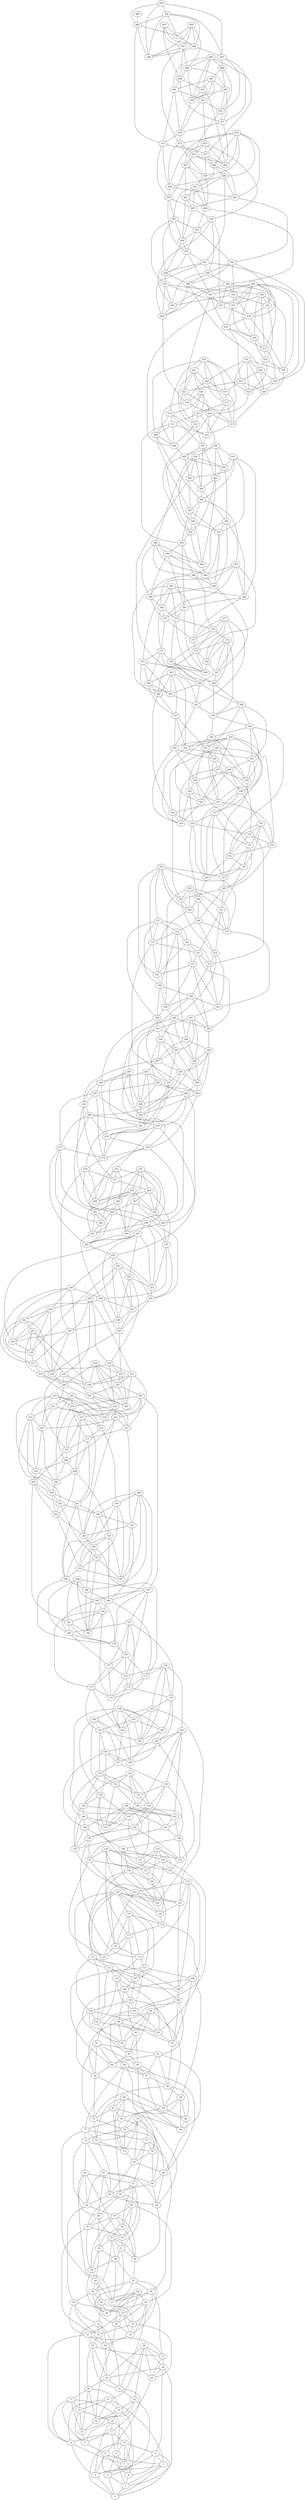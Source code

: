 graph G {
    "0";
    "1";
    "2";
    "3";
    "4";
    "5";
    "6";
    "7";
    "8";
    "9";
    "10";
    "11";
    "12";
    "13";
    "14";
    "15";
    "16";
    "17";
    "18";
    "19";
    "20";
    "21";
    "22";
    "23";
    "24";
    "25";
    "26";
    "27";
    "28";
    "29";
    "30";
    "31";
    "32";
    "33";
    "34";
    "35";
    "36";
    "37";
    "38";
    "39";
    "40";
    "41";
    "42";
    "43";
    "44";
    "45";
    "46";
    "47";
    "48";
    "49";
    "50";
    "51";
    "52";
    "53";
    "54";
    "55";
    "56";
    "57";
    "58";
    "59";
    "60";
    "61";
    "62";
    "63";
    "64";
    "65";
    "66";
    "67";
    "68";
    "69";
    "70";
    "71";
    "72";
    "73";
    "74";
    "75";
    "76";
    "77";
    "78";
    "79";
    "80";
    "81";
    "82";
    "83";
    "84";
    "85";
    "86";
    "87";
    "88";
    "89";
    "90";
    "91";
    "92";
    "93";
    "94";
    "95";
    "96";
    "97";
    "98";
    "99";
    "100";
    "101";
    "102";
    "103";
    "104";
    "105";
    "106";
    "107";
    "108";
    "109";
    "110";
    "111";
    "112";
    "113";
    "114";
    "115";
    "116";
    "117";
    "118";
    "119";
    "120";
    "121";
    "122";
    "123";
    "124";
    "125";
    "126";
    "127";
    "128";
    "129";
    "130";
    "131";
    "132";
    "133";
    "134";
    "135";
    "136";
    "137";
    "138";
    "139";
    "140";
    "141";
    "142";
    "143";
    "144";
    "145";
    "146";
    "147";
    "148";
    "149";
    "150";
    "151";
    "152";
    "153";
    "154";
    "155";
    "156";
    "157";
    "158";
    "159";
    "160";
    "161";
    "162";
    "163";
    "164";
    "165";
    "166";
    "167";
    "168";
    "169";
    "170";
    "171";
    "172";
    "173";
    "174";
    "175";
    "176";
    "177";
    "178";
    "179";
    "180";
    "181";
    "182";
    "183";
    "184";
    "185";
    "186";
    "187";
    "188";
    "189";
    "190";
    "191";
    "192";
    "193";
    "194";
    "195";
    "196";
    "197";
    "198";
    "199";
    "200";
    "201";
    "202";
    "203";
    "204";
    "205";
    "206";
    "207";
    "208";
    "209";
    "210";
    "211";
    "212";
    "213";
    "214";
    "215";
    "216";
    "217";
    "218";
    "219";
    "220";
    "221";
    "222";
    "223";
    "224";
    "225";
    "226";
    "227";
    "228";
    "229";
    "230";
    "231";
    "232";
    "233";
    "234";
    "235";
    "236";
    "237";
    "238";
    "239";
    "240";
    "241";
    "242";
    "243";
    "244";
    "245";
    "246";
    "247";
    "248";
    "249";
    "250";
    "251";
    "252";
    "253";
    "254";
    "255";
    "256";
    "257";
    "258";
    "259";
    "260";
    "261";
    "262";
    "263";
    "264";
    "265";
    "266";
    "267";
    "268";
    "269";
    "270";
    "271";
    "272";
    "273";
    "274";
    "275";
    "276";
    "277";
    "278";
    "279";
    "280";
    "281";
    "282";
    "283";
    "284";
    "285";
    "286";
    "287";
    "288";
    "289";
    "290";
    "291";
    "292";
    "293";
    "294";
    "295";
    "296";
    "297";
    "298";
    "299";
    "300";
    "301";
    "302";
    "303";
    "304";
    "305";
    "306";
    "307";
    "308";
    "309";
    "310";
    "311";
    "312";
    "313";
    "314";
    "315";
    "316";
    "317";
    "318";
    "319";
    "320";
    "321";
    "322";
    "323";
    "324";
    "325";
    "326";
    "327";
    "328";
    "329";
    "330";
    "331";
    "332";
    "333";
    "334";
    "335";
    "336";
    "337";
    "338";
    "339";
    "340";
    "341";
    "342";
    "343";
    "344";
    "345";
    "346";
    "347";
    "348";
    "349";
    "350";
    "351";
    "352";
    "353";
    "354";
    "355";
    "356";
    "357";
    "358";
    "359";
    "360";
    "361";
    "362";
    "363";
    "364";
    "365";
    "366";
    "367";
    "368";
    "369";
    "370";
    "371";
    "372";
    "373";
    "374";
    "375";
    "376";
    "377";
    "378";
    "379";
    "380";
    "381";
    "382";
    "383";
    "384";
    "385";
    "386";
    "387";
    "388";
    "389";
    "390";
    "391";
    "392";
    "393";
    "394";
    "395";
    "396";
    "397";
    "398";
    "399";
    "400";
    "401";
    "402";
    "403";
    "404";
    "405";
    "406";
    "407";
    "408";
    "409";
    "410";
    "411";
    "412";
    "413";
    "414";
    "415";
    "416";
    "417";
    "418";
    "419";
    "420";
    "421";
    "422";
    "423";
    "424";
    "425";
    "426";
    "427";
    "428";
    "429";
    "430";
    "431";
    "432";
    "433";
    "434";
    "435";
    "436";
    "437";
    "438";
    "439";
    "440";
    "441";
    "442";
    "443";
    "444";
    "445";
    "446";
    "447";
    "448";
    "449";
    "450";
    "451";
    "452";
    "453";
    "454";
    "455";
    "456";
    "457";
    "458";
    "459";
    "460";
    "461";
    "462";
    "463";
    "464";
    "465";
    "466";
    "467";
    "468";
    "469";
    "470";
    "471";
    "472";
    "473";
    "474";
    "475";
    "476";
    "477";
    "478";
    "479";
    "480";
    "481";
    "482";
    "483";
    "484";
    "485";
    "486";
    "487";
    "488";
    "489";
    "490";
    "491";
    "492";
    "493";
    "494";
    "495";
    "496";
    "497";
    "498";
    "499";
    "1" -- "0";
    "2" -- "0";
    "3" -- "0";
    "3" -- "1";
    "3" -- "2";
    "4" -- "2";
    "5" -- "0";
    "5" -- "1";
    "5" -- "3";
    "5" -- "4";
    "6" -- "0";
    "6" -- "2";
    "7" -- "4";
    "7" -- "6";
    "8" -- "2";
    "8" -- "6";
    "8" -- "7";
    "9" -- "1";
    "9" -- "3";
    "9" -- "4";
    "9" -- "6";
    "10" -- "0";
    "10" -- "4";
    "10" -- "5";
    "10" -- "7";
    "10" -- "8";
    "11" -- "9";
    "12" -- "1";
    "12" -- "7";
    "13" -- "8";
    "13" -- "10";
    "13" -- "11";
    "13" -- "12";
    "14" -- "11";
    "15" -- "1";
    "15" -- "4";
    "15" -- "11";
    "15" -- "13";
    "16" -- "11";
    "16" -- "14";
    "16" -- "15";
    "17" -- "8";
    "17" -- "11";
    "17" -- "12";
    "17" -- "14";
    "17" -- "16";
    "18" -- "14";
    "19" -- "7";
    "19" -- "15";
    "19" -- "18";
    "20" -- "14";
    "20" -- "17";
    "20" -- "18";
    "20" -- "19";
    "21" -- "3";
    "21" -- "12";
    "21" -- "16";
    "21" -- "18";
    "21" -- "19";
    "22" -- "6";
    "22" -- "14";
    "22" -- "18";
    "22" -- "19";
    "23" -- "9";
    "23" -- "22";
    "24" -- "13";
    "25" -- "20";
    "25" -- "23";
    "26" -- "2";
    "26" -- "5";
    "26" -- "24";
    "26" -- "25";
    "27" -- "24";
    "27" -- "26";
    "28" -- "20";
    "28" -- "23";
    "28" -- "25";
    "28" -- "27";
    "29" -- "21";
    "29" -- "22";
    "29" -- "24";
    "29" -- "25";
    "29" -- "26";
    "29" -- "27";
    "30" -- "24";
    "30" -- "25";
    "31" -- "12";
    "31" -- "27";
    "31" -- "28";
    "31" -- "30";
    "32" -- "28";
    "32" -- "30";
    "33" -- "16";
    "33" -- "23";
    "33" -- "30";
    "33" -- "32";
    "34" -- "30";
    "35" -- "24";
    "35" -- "32";
    "35" -- "34";
    "36" -- "18";
    "36" -- "34";
    "37" -- "31";
    "37" -- "34";
    "37" -- "35";
    "37" -- "36";
    "38" -- "31";
    "38" -- "32";
    "38" -- "33";
    "38" -- "37";
    "40" -- "23";
    "40" -- "34";
    "40" -- "36";
    "40" -- "39";
    "41" -- "33";
    "41" -- "35";
    "41" -- "39";
    "42" -- "38";
    "42" -- "39";
    "42" -- "41";
    "44" -- "36";
    "44" -- "37";
    "44" -- "39";
    "44" -- "40";
    "44" -- "41";
    "44" -- "43";
    "45" -- "41";
    "45" -- "42";
    "45" -- "43";
    "46" -- "27";
    "46" -- "35";
    "46" -- "39";
    "46" -- "43";
    "47" -- "34";
    "47" -- "42";
    "47" -- "43";
    "47" -- "46";
    "48" -- "39";
    "48" -- "45";
    "49" -- "47";
    "50" -- "43";
    "50" -- "47";
    "50" -- "48";
    "51" -- "36";
    "51" -- "49";
    "51" -- "50";
    "52" -- "45";
    "52" -- "48";
    "52" -- "50";
    "53" -- "42";
    "53" -- "49";
    "53" -- "50";
    "53" -- "51";
    "53" -- "52";
    "54" -- "51";
    "55" -- "32";
    "55" -- "48";
    "55" -- "54";
    "56" -- "49";
    "56" -- "52";
    "56" -- "53";
    "57" -- "48";
    "57" -- "49";
    "57" -- "55";
    "57" -- "56";
    "58" -- "40";
    "58" -- "54";
    "58" -- "56";
    "58" -- "57";
    "59" -- "52";
    "59" -- "54";
    "59" -- "55";
    "60" -- "51";
    "60" -- "55";
    "60" -- "58";
    "60" -- "59";
    "61" -- "54";
    "61" -- "56";
    "61" -- "58";
    "61" -- "60";
    "62" -- "38";
    "62" -- "57";
    "63" -- "43";
    "63" -- "54";
    "63" -- "59";
    "63" -- "61";
    "63" -- "62";
    "64" -- "49";
    "65" -- "62";
    "65" -- "64";
    "66" -- "64";
    "66" -- "65";
    "67" -- "59";
    "67" -- "62";
    "67" -- "64";
    "67" -- "65";
    "67" -- "66";
    "68" -- "64";
    "68" -- "66";
    "69" -- "65";
    "69" -- "68";
    "70" -- "66";
    "70" -- "69";
    "71" -- "46";
    "71" -- "61";
    "71" -- "69";
    "71" -- "70";
    "72" -- "62";
    "72" -- "63";
    "72" -- "67";
    "72" -- "70";
    "73" -- "69";
    "74" -- "70";
    "74" -- "72";
    "74" -- "73";
    "75" -- "65";
    "75" -- "73";
    "76" -- "66";
    "76" -- "69";
    "76" -- "71";
    "76" -- "73";
    "76" -- "74";
    "76" -- "75";
    "77" -- "45";
    "77" -- "71";
    "77" -- "72";
    "77" -- "75";
    "78" -- "74";
    "78" -- "75";
    "79" -- "68";
    "79" -- "73";
    "79" -- "77";
    "81" -- "60";
    "81" -- "78";
    "81" -- "79";
    "81" -- "80";
    "82" -- "68";
    "82" -- "80";
    "83" -- "73";
    "83" -- "75";
    "83" -- "79";
    "83" -- "80";
    "83" -- "81";
    "83" -- "82";
    "84" -- "79";
    "84" -- "82";
    "85" -- "74";
    "85" -- "80";
    "85" -- "82";
    "85" -- "84";
    "86" -- "78";
    "86" -- "82";
    "86" -- "85";
    "87" -- "80";
    "87" -- "86";
    "88" -- "68";
    "88" -- "70";
    "88" -- "77";
    "88" -- "81";
    "88" -- "87";
    "89" -- "78";
    "89" -- "84";
    "90" -- "87";
    "90" -- "89";
    "91" -- "80";
    "91" -- "86";
    "91" -- "87";
    "91" -- "90";
    "92" -- "64";
    "92" -- "84";
    "92" -- "87";
    "93" -- "78";
    "93" -- "89";
    "93" -- "90";
    "93" -- "91";
    "93" -- "92";
    "94" -- "90";
    "94" -- "92";
    "95" -- "94";
    "96" -- "92";
    "96" -- "94";
    "96" -- "95";
    "97" -- "86";
    "98" -- "89";
    "98" -- "95";
    "98" -- "96";
    "98" -- "97";
    "99" -- "84";
    "99" -- "94";
    "99" -- "95";
    "99" -- "96";
    "99" -- "98";
    "100" -- "88";
    "100" -- "91";
    "100" -- "97";
    "100" -- "99";
    "101" -- "97";
    "102" -- "94";
    "102" -- "101";
    "103" -- "93";
    "103" -- "101";
    "104" -- "89";
    "104" -- "95";
    "104" -- "101";
    "104" -- "102";
    "105" -- "96";
    "105" -- "97";
    "105" -- "103";
    "105" -- "104";
    "106" -- "95";
    "106" -- "98";
    "106" -- "105";
    "107" -- "105";
    "107" -- "106";
    "108" -- "100";
    "109" -- "85";
    "109" -- "97";
    "109" -- "106";
    "109" -- "108";
    "110" -- "101";
    "110" -- "102";
    "110" -- "103";
    "110" -- "106";
    "111" -- "90";
    "111" -- "103";
    "111" -- "107";
    "111" -- "109";
    "112" -- "102";
    "112" -- "107";
    "112" -- "108";
    "112" -- "110";
    "113" -- "100";
    "113" -- "102";
    "113" -- "104";
    "113" -- "108";
    "113" -- "112";
    "114" -- "110";
    "114" -- "111";
    "116" -- "114";
    "116" -- "115";
    "117" -- "107";
    "117" -- "115";
    "117" -- "116";
    "118" -- "101";
    "118" -- "117";
    "119" -- "111";
    "119" -- "114";
    "119" -- "116";
    "119" -- "117";
    "119" -- "118";
    "120" -- "118";
    "121" -- "108";
    "121" -- "120";
    "122" -- "115";
    "122" -- "120";
    "122" -- "121";
    "123" -- "108";
    "123" -- "109";
    "123" -- "114";
    "123" -- "121";
    "123" -- "122";
    "124" -- "120";
    "125" -- "107";
    "125" -- "112";
    "125" -- "113";
    "125" -- "115";
    "125" -- "118";
    "125" -- "119";
    "125" -- "121";
    "125" -- "124";
    "126" -- "118";
    "126" -- "124";
    "127" -- "120";
    "127" -- "126";
    "128" -- "115";
    "128" -- "117";
    "128" -- "124";
    "128" -- "126";
    "129" -- "123";
    "130" -- "103";
    "130" -- "116";
    "130" -- "127";
    "130" -- "129";
    "131" -- "127";
    "131" -- "129";
    "132" -- "129";
    "133" -- "126";
    "133" -- "128";
    "133" -- "129";
    "133" -- "130";
    "133" -- "131";
    "133" -- "132";
    "134" -- "115";
    "134" -- "120";
    "134" -- "127";
    "135" -- "116";
    "135" -- "122";
    "135" -- "126";
    "135" -- "131";
    "135" -- "132";
    "135" -- "134";
    "136" -- "124";
    "136" -- "128";
    "136" -- "129";
    "136" -- "130";
    "137" -- "122";
    "138" -- "124";
    "138" -- "132";
    "138" -- "136";
    "139" -- "114";
    "139" -- "134";
    "139" -- "137";
    "140" -- "137";
    "140" -- "138";
    "141" -- "138";
    "141" -- "140";
    "142" -- "136";
    "142" -- "137";
    "142" -- "139";
    "144" -- "131";
    "144" -- "134";
    "144" -- "140";
    "144" -- "141";
    "144" -- "142";
    "144" -- "143";
    "145" -- "132";
    "145" -- "139";
    "146" -- "137";
    "146" -- "142";
    "146" -- "143";
    "146" -- "145";
    "147" -- "131";
    "147" -- "139";
    "147" -- "143";
    "147" -- "145";
    "148" -- "137";
    "148" -- "141";
    "148" -- "146";
    "149" -- "138";
    "149" -- "143";
    "150" -- "141";
    "150" -- "145";
    "150" -- "147";
    "151" -- "149";
    "151" -- "150";
    "152" -- "143";
    "152" -- "149";
    "152" -- "151";
    "153" -- "148";
    "153" -- "149";
    "153" -- "150";
    "153" -- "151";
    "153" -- "152";
    "154" -- "140";
    "154" -- "145";
    "154" -- "150";
    "154" -- "151";
    "155" -- "146";
    "155" -- "148";
    "155" -- "151";
    "155" -- "152";
    "156" -- "127";
    "156" -- "143";
    "156" -- "147";
    "156" -- "148";
    "157" -- "154";
    "157" -- "155";
    "158" -- "153";
    "159" -- "142";
    "159" -- "156";
    "159" -- "157";
    "159" -- "158";
    "160" -- "132";
    "160" -- "158";
    "160" -- "159";
    "161" -- "141";
    "161" -- "149";
    "161" -- "154";
    "161" -- "157";
    "161" -- "160";
    "163" -- "155";
    "163" -- "159";
    "163" -- "162";
    "164" -- "152";
    "164" -- "156";
    "164" -- "157";
    "164" -- "158";
    "164" -- "163";
    "165" -- "158";
    "165" -- "160";
    "165" -- "162";
    "166" -- "157";
    "167" -- "162";
    "167" -- "163";
    "167" -- "165";
    "167" -- "166";
    "168" -- "140";
    "168" -- "158";
    "168" -- "162";
    "168" -- "164";
    "168" -- "165";
    "168" -- "166";
    "168" -- "167";
    "169" -- "121";
    "169" -- "162";
    "169" -- "166";
    "169" -- "167";
    "170" -- "160";
    "170" -- "165";
    "170" -- "169";
    "172" -- "166";
    "172" -- "170";
    "172" -- "171";
    "173" -- "163";
    "173" -- "166";
    "173" -- "171";
    "174" -- "171";
    "174" -- "172";
    "175" -- "171";
    "175" -- "172";
    "176" -- "161";
    "176" -- "162";
    "176" -- "169";
    "176" -- "170";
    "176" -- "174";
    "176" -- "175";
    "177" -- "171";
    "177" -- "173";
    "177" -- "174";
    "178" -- "173";
    "178" -- "174";
    "178" -- "175";
    "178" -- "177";
    "179" -- "178";
    "180" -- "177";
    "180" -- "179";
    "181" -- "170";
    "181" -- "172";
    "181" -- "177";
    "181" -- "178";
    "181" -- "180";
    "183" -- "179";
    "183" -- "180";
    "183" -- "182";
    "184" -- "171";
    "184" -- "173";
    "184" -- "182";
    "184" -- "183";
    "185" -- "179";
    "185" -- "180";
    "185" -- "182";
    "185" -- "184";
    "186" -- "175";
    "186" -- "184";
    "187" -- "174";
    "187" -- "179";
    "187" -- "181";
    "187" -- "185";
    "188" -- "182";
    "188" -- "186";
    "189" -- "180";
    "189" -- "182";
    "189" -- "183";
    "189" -- "185";
    "189" -- "187";
    "189" -- "188";
    "190" -- "179";
    "190" -- "188";
    "192" -- "190";
    "192" -- "191";
    "193" -- "182";
    "193" -- "191";
    "193" -- "192";
    "194" -- "175";
    "194" -- "188";
    "194" -- "192";
    "194" -- "193";
    "195" -- "186";
    "195" -- "191";
    "195" -- "192";
    "195" -- "194";
    "196" -- "194";
    "197" -- "186";
    "197" -- "191";
    "197" -- "196";
    "198" -- "190";
    "198" -- "195";
    "198" -- "197";
    "199" -- "190";
    "199" -- "191";
    "199" -- "193";
    "199" -- "198";
    "200" -- "186";
    "200" -- "188";
    "200" -- "191";
    "200" -- "196";
    "200" -- "197";
    "200" -- "199";
    "201" -- "190";
    "201" -- "196";
    "201" -- "198";
    "202" -- "192";
    "202" -- "196";
    "203" -- "193";
    "203" -- "198";
    "203" -- "202";
    "204" -- "201";
    "204" -- "202";
    "204" -- "203";
    "205" -- "183";
    "205" -- "202";
    "205" -- "203";
    "205" -- "204";
    "206" -- "204";
    "207" -- "205";
    "207" -- "206";
    "208" -- "195";
    "208" -- "202";
    "208" -- "206";
    "209" -- "206";
    "209" -- "207";
    "209" -- "208";
    "210" -- "205";
    "210" -- "209";
    "211" -- "201";
    "211" -- "208";
    "211" -- "210";
    "212" -- "199";
    "212" -- "211";
    "213" -- "201";
    "213" -- "208";
    "213" -- "210";
    "213" -- "212";
    "214" -- "206";
    "214" -- "207";
    "215" -- "203";
    "215" -- "204";
    "215" -- "207";
    "215" -- "214";
    "216" -- "206";
    "216" -- "211";
    "216" -- "213";
    "217" -- "197";
    "217" -- "211";
    "218" -- "207";
    "218" -- "212";
    "218" -- "214";
    "218" -- "215";
    "218" -- "216";
    "218" -- "217";
    "219" -- "212";
    "220" -- "187";
    "220" -- "213";
    "220" -- "216";
    "220" -- "217";
    "220" -- "219";
    "221" -- "212";
    "221" -- "214";
    "221" -- "215";
    "221" -- "219";
    "222" -- "196";
    "222" -- "209";
    "222" -- "214";
    "222" -- "217";
    "223" -- "209";
    "223" -- "216";
    "223" -- "217";
    "223" -- "219";
    "223" -- "221";
    "224" -- "210";
    "224" -- "219";
    "224" -- "222";
    "226" -- "219";
    "226" -- "224";
    "226" -- "225";
    "227" -- "220";
    "227" -- "225";
    "227" -- "226";
    "228" -- "221";
    "228" -- "226";
    "230" -- "225";
    "230" -- "227";
    "230" -- "229";
    "231" -- "222";
    "231" -- "225";
    "231" -- "227";
    "231" -- "229";
    "232" -- "210";
    "232" -- "225";
    "232" -- "228";
    "232" -- "229";
    "233" -- "224";
    "233" -- "225";
    "233" -- "227";
    "233" -- "228";
    "233" -- "229";
    "233" -- "230";
    "234" -- "223";
    "234" -- "228";
    "234" -- "229";
    "235" -- "224";
    "235" -- "230";
    "235" -- "231";
    "235" -- "234";
    "236" -- "228";
    "237" -- "234";
    "237" -- "236";
    "238" -- "237";
    "239" -- "238";
    "240" -- "236";
    "240" -- "237";
    "240" -- "239";
    "241" -- "229";
    "241" -- "232";
    "241" -- "234";
    "241" -- "238";
    "241" -- "239";
    "242" -- "236";
    "242" -- "237";
    "242" -- "238";
    "242" -- "241";
    "243" -- "236";
    "243" -- "238";
    "243" -- "239";
    "243" -- "242";
    "244" -- "231";
    "244" -- "232";
    "244" -- "235";
    "244" -- "240";
    "244" -- "243";
    "245" -- "230";
    "245" -- "236";
    "246" -- "240";
    "246" -- "245";
    "247" -- "245";
    "247" -- "246";
    "248" -- "242";
    "248" -- "245";
    "248" -- "247";
    "249" -- "226";
    "249" -- "237";
    "249" -- "239";
    "249" -- "243";
    "249" -- "248";
    "250" -- "245";
    "250" -- "247";
    "251" -- "250";
    "252" -- "235";
    "252" -- "246";
    "252" -- "247";
    "252" -- "251";
    "253" -- "238";
    "253" -- "244";
    "253" -- "247";
    "253" -- "250";
    "253" -- "252";
    "254" -- "246";
    "254" -- "249";
    "254" -- "251";
    "254" -- "253";
    "255" -- "248";
    "255" -- "250";
    "255" -- "251";
    "256" -- "254";
    "257" -- "239";
    "257" -- "246";
    "257" -- "251";
    "257" -- "252";
    "257" -- "256";
    "258" -- "248";
    "259" -- "251";
    "259" -- "255";
    "259" -- "257";
    "259" -- "258";
    "260" -- "256";
    "260" -- "258";
    "261" -- "256";
    "261" -- "258";
    "261" -- "260";
    "262" -- "258";
    "262" -- "259";
    "262" -- "260";
    "263" -- "256";
    "264" -- "255";
    "264" -- "263";
    "265" -- "264";
    "266" -- "261";
    "266" -- "262";
    "266" -- "263";
    "267" -- "262";
    "267" -- "263";
    "267" -- "264";
    "267" -- "265";
    "269" -- "255";
    "269" -- "265";
    "269" -- "267";
    "269" -- "268";
    "270" -- "258";
    "270" -- "265";
    "270" -- "266";
    "270" -- "267";
    "270" -- "268";
    "271" -- "260";
    "271" -- "269";
    "272" -- "259";
    "272" -- "263";
    "272" -- "265";
    "272" -- "266";
    "272" -- "269";
    "272" -- "270";
    "272" -- "271";
    "273" -- "261";
    "273" -- "265";
    "273" -- "266";
    "273" -- "268";
    "273" -- "271";
    "274" -- "240";
    "274" -- "250";
    "274" -- "268";
    "274" -- "271";
    "275" -- "274";
    "276" -- "263";
    "276" -- "268";
    "276" -- "275";
    "277" -- "256";
    "277" -- "260";
    "277" -- "261";
    "277" -- "275";
    "278" -- "275";
    "278" -- "276";
    "279" -- "254";
    "279" -- "273";
    "279" -- "275";
    "279" -- "278";
    "280" -- "262";
    "280" -- "277";
    "280" -- "278";
    "280" -- "279";
    "281" -- "274";
    "282" -- "268";
    "282" -- "271";
    "282" -- "280";
    "283" -- "264";
    "283" -- "275";
    "283" -- "277";
    "283" -- "282";
    "284" -- "278";
    "284" -- "282";
    "284" -- "283";
    "285" -- "281";
    "286" -- "285";
    "287" -- "276";
    "287" -- "281";
    "287" -- "284";
    "287" -- "285";
    "287" -- "286";
    "288" -- "264";
    "288" -- "279";
    "288" -- "281";
    "288" -- "286";
    "289" -- "276";
    "289" -- "285";
    "290" -- "283";
    "290" -- "286";
    "290" -- "288";
    "290" -- "289";
    "291" -- "278";
    "291" -- "281";
    "292" -- "288";
    "292" -- "289";
    "293" -- "281";
    "293" -- "284";
    "293" -- "286";
    "293" -- "290";
    "293" -- "291";
    "294" -- "285";
    "294" -- "292";
    "295" -- "280";
    "295" -- "291";
    "295" -- "292";
    "296" -- "289";
    "296" -- "292";
    "296" -- "294";
    "296" -- "295";
    "297" -- "282";
    "297" -- "293";
    "297" -- "295";
    "298" -- "294";
    "298" -- "296";
    "298" -- "297";
    "299" -- "291";
    "299" -- "292";
    "299" -- "297";
    "300" -- "290";
    "300" -- "295";
    "300" -- "297";
    "300" -- "299";
    "301" -- "285";
    "301" -- "286";
    "301" -- "298";
    "301" -- "300";
    "302" -- "296";
    "303" -- "294";
    "303" -- "298";
    "303" -- "299";
    "303" -- "301";
    "303" -- "302";
    "304" -- "284";
    "304" -- "299";
    "304" -- "301";
    "305" -- "287";
    "305" -- "294";
    "305" -- "300";
    "305" -- "302";
    "306" -- "304";
    "306" -- "305";
    "307" -- "303";
    "308" -- "291";
    "308" -- "302";
    "308" -- "306";
    "308" -- "307";
    "309" -- "304";
    "309" -- "306";
    "309" -- "308";
    "310" -- "309";
    "311" -- "302";
    "311" -- "306";
    "311" -- "307";
    "311" -- "310";
    "312" -- "307";
    "312" -- "308";
    "313" -- "302";
    "313" -- "311";
    "313" -- "312";
    "314" -- "310";
    "314" -- "311";
    "314" -- "312";
    "314" -- "313";
    "315" -- "289";
    "315" -- "310";
    "315" -- "313";
    "316" -- "298";
    "316" -- "309";
    "316" -- "314";
    "316" -- "315";
    "317" -- "304";
    "317" -- "309";
    "317" -- "314";
    "317" -- "315";
    "317" -- "316";
    "318" -- "305";
    "318" -- "307";
    "318" -- "312";
    "319" -- "307";
    "320" -- "316";
    "320" -- "318";
    "320" -- "319";
    "321" -- "313";
    "321" -- "318";
    "321" -- "319";
    "322" -- "310";
    "322" -- "320";
    "323" -- "318";
    "323" -- "322";
    "324" -- "319";
    "324" -- "320";
    "324" -- "322";
    "325" -- "306";
    "325" -- "319";
    "325" -- "321";
    "325" -- "322";
    "325" -- "323";
    "325" -- "324";
    "326" -- "320";
    "326" -- "321";
    "326" -- "323";
    "327" -- "326";
    "328" -- "310";
    "328" -- "315";
    "328" -- "317";
    "328" -- "319";
    "328" -- "322";
    "328" -- "323";
    "328" -- "327";
    "329" -- "324";
    "330" -- "321";
    "330" -- "327";
    "330" -- "329";
    "331" -- "326";
    "331" -- "327";
    "331" -- "330";
    "332" -- "329";
    "332" -- "330";
    "333" -- "326";
    "333" -- "332";
    "334" -- "312";
    "334" -- "332";
    "334" -- "333";
    "335" -- "330";
    "335" -- "331";
    "335" -- "332";
    "335" -- "333";
    "335" -- "334";
    "336" -- "324";
    "336" -- "329";
    "336" -- "334";
    "337" -- "327";
    "337" -- "329";
    "337" -- "331";
    "337" -- "336";
    "338" -- "329";
    "338" -- "335";
    "338" -- "337";
    "340" -- "323";
    "340" -- "336";
    "340" -- "339";
    "341" -- "333";
    "341" -- "340";
    "342" -- "339";
    "343" -- "336";
    "343" -- "339";
    "343" -- "341";
    "343" -- "342";
    "344" -- "331";
    "344" -- "342";
    "344" -- "343";
    "345" -- "327";
    "346" -- "334";
    "346" -- "338";
    "346" -- "342";
    "346" -- "344";
    "347" -- "338";
    "347" -- "339";
    "347" -- "342";
    "347" -- "345";
    "348" -- "341";
    "348" -- "346";
    "348" -- "347";
    "349" -- "337";
    "349" -- "340";
    "349" -- "341";
    "349" -- "343";
    "349" -- "345";
    "349" -- "348";
    "350" -- "339";
    "350" -- "344";
    "350" -- "348";
    "351" -- "341";
    "351" -- "345";
    "351" -- "346";
    "352" -- "339";
    "352" -- "351";
    "353" -- "344";
    "353" -- "348";
    "354" -- "333";
    "354" -- "338";
    "354" -- "347";
    "354" -- "350";
    "354" -- "352";
    "354" -- "353";
    "355" -- "342";
    "355" -- "345";
    "355" -- "352";
    "355" -- "353";
    "356" -- "332";
    "356" -- "345";
    "356" -- "351";
    "356" -- "355";
    "357" -- "350";
    "357" -- "352";
    "357" -- "353";
    "358" -- "355";
    "358" -- "356";
    "359" -- "351";
    "359" -- "353";
    "359" -- "356";
    "359" -- "358";
    "360" -- "340";
    "360" -- "357";
    "361" -- "350";
    "361" -- "358";
    "362" -- "361";
    "363" -- "357";
    "363" -- "360";
    "363" -- "362";
    "364" -- "358";
    "364" -- "359";
    "365" -- "352";
    "365" -- "357";
    "365" -- "360";
    "365" -- "361";
    "365" -- "362";
    "365" -- "363";
    "366" -- "359";
    "366" -- "361";
    "366" -- "362";
    "367" -- "364";
    "367" -- "366";
    "369" -- "367";
    "369" -- "368";
    "370" -- "364";
    "370" -- "366";
    "370" -- "368";
    "371" -- "360";
    "371" -- "362";
    "371" -- "363";
    "371" -- "368";
    "372" -- "363";
    "372" -- "364";
    "372" -- "370";
    "372" -- "371";
    "373" -- "360";
    "373" -- "368";
    "373" -- "369";
    "374" -- "358";
    "374" -- "364";
    "374" -- "367";
    "374" -- "369";
    "374" -- "373";
    "375" -- "373";
    "376" -- "373";
    "376" -- "374";
    "376" -- "375";
    "377" -- "361";
    "377" -- "367";
    "377" -- "369";
    "377" -- "370";
    "377" -- "375";
    "377" -- "376";
    "378" -- "372";
    "378" -- "375";
    "379" -- "368";
    "379" -- "370";
    "379" -- "376";
    "380" -- "372";
    "380" -- "378";
    "380" -- "379";
    "381" -- "368";
    "381" -- "378";
    "381" -- "379";
    "382" -- "375";
    "382" -- "381";
    "383" -- "362";
    "383" -- "371";
    "383" -- "375";
    "383" -- "379";
    "383" -- "380";
    "383" -- "382";
    "384" -- "378";
    "384" -- "380";
    "385" -- "367";
    "385" -- "384";
    "386" -- "385";
    "387" -- "369";
    "387" -- "378";
    "387" -- "380";
    "387" -- "382";
    "387" -- "386";
    "388" -- "376";
    "388" -- "384";
    "388" -- "385";
    "389" -- "386";
    "390" -- "381";
    "390" -- "384";
    "390" -- "386";
    "390" -- "389";
    "391" -- "385";
    "391" -- "386";
    "392" -- "384";
    "392" -- "386";
    "392" -- "388";
    "392" -- "389";
    "392" -- "390";
    "393" -- "381";
    "393" -- "388";
    "393" -- "390";
    "394" -- "389";
    "394" -- "393";
    "395" -- "382";
    "395" -- "385";
    "395" -- "388";
    "395" -- "391";
    "396" -- "389";
    "396" -- "391";
    "396" -- "394";
    "397" -- "391";
    "397" -- "393";
    "397" -- "396";
    "398" -- "387";
    "398" -- "396";
    "398" -- "397";
    "399" -- "395";
    "399" -- "398";
    "400" -- "366";
    "400" -- "397";
    "400" -- "399";
    "401" -- "389";
    "401" -- "394";
    "401" -- "399";
    "402" -- "395";
    "402" -- "401";
    "403" -- "382";
    "403" -- "391";
    "403" -- "398";
    "403" -- "400";
    "403" -- "402";
    "404" -- "392";
    "404" -- "396";
    "404" -- "399";
    "404" -- "400";
    "404" -- "402";
    "405" -- "394";
    "405" -- "400";
    "405" -- "402";
    "406" -- "401";
    "406" -- "402";
    "406" -- "403";
    "406" -- "404";
    "406" -- "405";
    "407" -- "399";
    "407" -- "401";
    "407" -- "405";
    "408" -- "405";
    "409" -- "397";
    "409" -- "398";
    "409" -- "408";
    "410" -- "407";
    "411" -- "393";
    "411" -- "408";
    "411" -- "409";
    "411" -- "410";
    "412" -- "407";
    "412" -- "408";
    "413" -- "406";
    "413" -- "411";
    "413" -- "412";
    "414" -- "407";
    "414" -- "409";
    "414" -- "410";
    "414" -- "411";
    "415" -- "410";
    "416" -- "394";
    "416" -- "410";
    "416" -- "415";
    "417" -- "410";
    "417" -- "413";
    "417" -- "415";
    "418" -- "408";
    "418" -- "416";
    "419" -- "415";
    "419" -- "417";
    "420" -- "412";
    "420" -- "413";
    "420" -- "414";
    "420" -- "416";
    "420" -- "418";
    "421" -- "412";
    "421" -- "415";
    "421" -- "418";
    "422" -- "417";
    "422" -- "418";
    "422" -- "419";
    "423" -- "412";
    "423" -- "419";
    "423" -- "420";
    "423" -- "421";
    "423" -- "422";
    "424" -- "416";
    "425" -- "409";
    "425" -- "414";
    "425" -- "417";
    "425" -- "419";
    "425" -- "422";
    "425" -- "423";
    "425" -- "424";
    "426" -- "415";
    "427" -- "419";
    "427" -- "421";
    "427" -- "424";
    "427" -- "426";
    "428" -- "424";
    "428" -- "426";
    "429" -- "426";
    "429" -- "427";
    "429" -- "428";
    "430" -- "426";
    "431" -- "413";
    "431" -- "422";
    "431" -- "424";
    "431" -- "426";
    "431" -- "429";
    "431" -- "430";
    "432" -- "424";
    "432" -- "429";
    "432" -- "430";
    "433" -- "428";
    "433" -- "432";
    "434" -- "432";
    "434" -- "433";
    "435" -- "427";
    "435" -- "433";
    "435" -- "434";
    "436" -- "430";
    "436" -- "435";
    "437" -- "434";
    "437" -- "435";
    "438" -- "408";
    "438" -- "436";
    "439" -- "432";
    "439" -- "436";
    "440" -- "430";
    "440" -- "433";
    "440" -- "434";
    "440" -- "437";
    "440" -- "439";
    "441" -- "421";
    "441" -- "435";
    "441" -- "438";
    "442" -- "418";
    "443" -- "428";
    "443" -- "430";
    "443" -- "434";
    "443" -- "436";
    "443" -- "437";
    "443" -- "438";
    "443" -- "439";
    "443" -- "441";
    "443" -- "442";
    "444" -- "442";
    "445" -- "436";
    "445" -- "437";
    "445" -- "439";
    "445" -- "444";
    "446" -- "433";
    "446" -- "438";
    "446" -- "444";
    "446" -- "445";
    "447" -- "437";
    "447" -- "440";
    "447" -- "442";
    "447" -- "444";
    "448" -- "429";
    "448" -- "441";
    "448" -- "442";
    "449" -- "444";
    "449" -- "446";
    "449" -- "448";
    "450" -- "447";
    "450" -- "448";
    "451" -- "428";
    "451" -- "442";
    "451" -- "449";
    "451" -- "450";
    "452" -- "439";
    "452" -- "445";
    "452" -- "448";
    "452" -- "449";
    "453" -- "441";
    "453" -- "450";
    "453" -- "451";
    "454" -- "450";
    "454" -- "453";
    "455" -- "452";
    "455" -- "453";
    "455" -- "454";
    "456" -- "438";
    "456" -- "444";
    "456" -- "449";
    "456" -- "455";
    "457" -- "447";
    "457" -- "450";
    "457" -- "454";
    "457" -- "455";
    "458" -- "454";
    "458" -- "456";
    "459" -- "453";
    "459" -- "457";
    "459" -- "458";
    "460" -- "446";
    "460" -- "455";
    "461" -- "454";
    "461" -- "458";
    "461" -- "460";
    "462" -- "457";
    "462" -- "458";
    "462" -- "460";
    "462" -- "461";
    "463" -- "452";
    "463" -- "458";
    "464" -- "459";
    "464" -- "463";
    "465" -- "460";
    "465" -- "462";
    "466" -- "451";
    "466" -- "461";
    "466" -- "463";
    "466" -- "464";
    "467" -- "459";
    "467" -- "460";
    "467" -- "461";
    "467" -- "465";
    "468" -- "462";
    "468" -- "463";
    "468" -- "466";
    "470" -- "467";
    "470" -- "468";
    "470" -- "469";
    "471" -- "464";
    "471" -- "465";
    "471" -- "470";
    "472" -- "463";
    "472" -- "464";
    "472" -- "465";
    "472" -- "466";
    "472" -- "468";
    "472" -- "469";
    "472" -- "471";
    "473" -- "465";
    "473" -- "468";
    "473" -- "469";
    "474" -- "459";
    "474" -- "464";
    "474" -- "473";
    "475" -- "456";
    "475" -- "467";
    "475" -- "469";
    "475" -- "470";
    "475" -- "473";
    "476" -- "471";
    "476" -- "474";
    "477" -- "469";
    "477" -- "476";
    "478" -- "470";
    "478" -- "477";
    "479" -- "476";
    "480" -- "477";
    "480" -- "478";
    "480" -- "479";
    "481" -- "475";
    "481" -- "476";
    "481" -- "478";
    "482" -- "474";
    "482" -- "476";
    "482" -- "481";
    "483" -- "469";
    "483" -- "479";
    "483" -- "481";
    "484" -- "477";
    "484" -- "482";
    "484" -- "483";
    "485" -- "479";
    "485" -- "480";
    "485" -- "481";
    "485" -- "482";
    "485" -- "483";
    "486" -- "478";
    "486" -- "480";
    "486" -- "485";
    "487" -- "477";
    "487" -- "478";
    "487" -- "486";
    "488" -- "479";
    "488" -- "480";
    "488" -- "484";
    "489" -- "473";
    "489" -- "479";
    "489" -- "482";
    "489" -- "483";
    "489" -- "486";
    "489" -- "488";
    "491" -- "471";
    "491" -- "484";
    "491" -- "488";
    "491" -- "490";
    "492" -- "487";
    "492" -- "490";
    "493" -- "492";
    "494" -- "488";
    "494" -- "490";
    "494" -- "491";
    "494" -- "492";
    "494" -- "493";
    "495" -- "474";
    "495" -- "490";
    "495" -- "493";
    "496" -- "487";
    "496" -- "490";
    "496" -- "492";
    "496" -- "493";
    "496" -- "495";
    "497" -- "484";
    "497" -- "491";
    "497" -- "492";
    "497" -- "493";
    "498" -- "495";
    "499" -- "487";
    "499" -- "490";
    "499" -- "495";
    "499" -- "496";
}